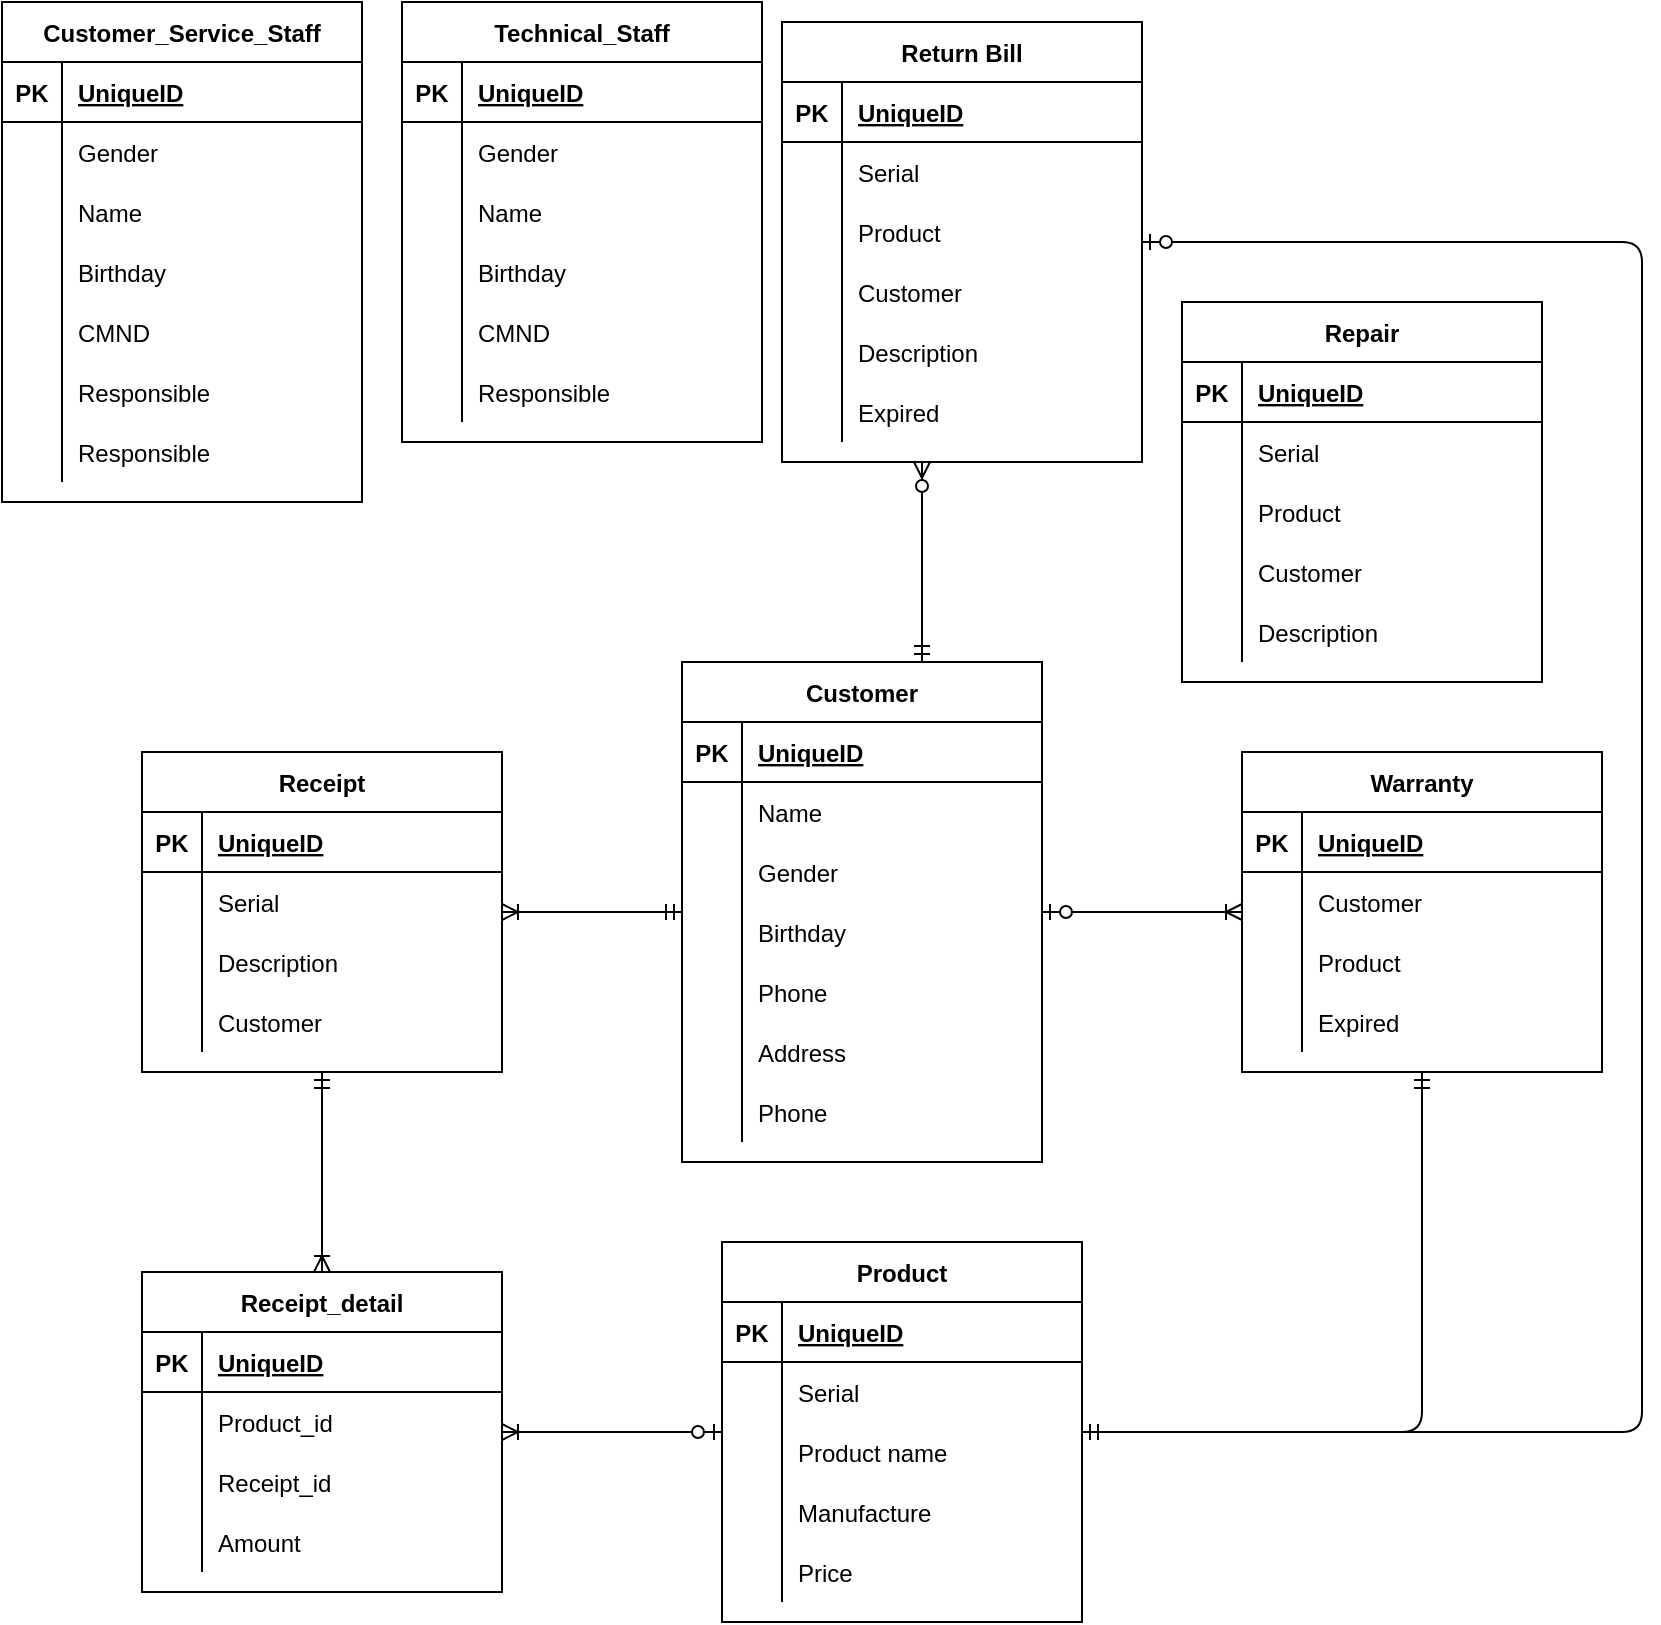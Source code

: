 <mxfile version="14.6.13" type="device"><diagram id="5e_tlHTb6gJ0Ft-nOh3q" name="Page-1"><mxGraphModel dx="1106" dy="822" grid="1" gridSize="10" guides="1" tooltips="1" connect="1" arrows="1" fold="1" page="1" pageScale="1" pageWidth="850" pageHeight="1100" math="0" shadow="0"><root><mxCell id="0"/><mxCell id="1" parent="0"/><mxCell id="rEspGja11M8n-e1TkG1P-1" value="Technical_Staff" style="shape=table;startSize=30;container=1;collapsible=1;childLayout=tableLayout;fixedRows=1;rowLines=0;fontStyle=1;align=center;resizeLast=1;" parent="1" vertex="1"><mxGeometry x="210" y="150" width="180" height="220" as="geometry"/></mxCell><mxCell id="rEspGja11M8n-e1TkG1P-2" value="" style="shape=partialRectangle;collapsible=0;dropTarget=0;pointerEvents=0;fillColor=none;top=0;left=0;bottom=1;right=0;points=[[0,0.5],[1,0.5]];portConstraint=eastwest;" parent="rEspGja11M8n-e1TkG1P-1" vertex="1"><mxGeometry y="30" width="180" height="30" as="geometry"/></mxCell><mxCell id="rEspGja11M8n-e1TkG1P-3" value="PK" style="shape=partialRectangle;connectable=0;fillColor=none;top=0;left=0;bottom=0;right=0;fontStyle=1;overflow=hidden;" parent="rEspGja11M8n-e1TkG1P-2" vertex="1"><mxGeometry width="30" height="30" as="geometry"/></mxCell><mxCell id="rEspGja11M8n-e1TkG1P-4" value="UniqueID" style="shape=partialRectangle;connectable=0;fillColor=none;top=0;left=0;bottom=0;right=0;align=left;spacingLeft=6;fontStyle=5;overflow=hidden;" parent="rEspGja11M8n-e1TkG1P-2" vertex="1"><mxGeometry x="30" width="150" height="30" as="geometry"/></mxCell><mxCell id="rEspGja11M8n-e1TkG1P-5" value="" style="shape=partialRectangle;collapsible=0;dropTarget=0;pointerEvents=0;fillColor=none;top=0;left=0;bottom=0;right=0;points=[[0,0.5],[1,0.5]];portConstraint=eastwest;" parent="rEspGja11M8n-e1TkG1P-1" vertex="1"><mxGeometry y="60" width="180" height="30" as="geometry"/></mxCell><mxCell id="rEspGja11M8n-e1TkG1P-6" value="" style="shape=partialRectangle;connectable=0;fillColor=none;top=0;left=0;bottom=0;right=0;editable=1;overflow=hidden;" parent="rEspGja11M8n-e1TkG1P-5" vertex="1"><mxGeometry width="30" height="30" as="geometry"/></mxCell><mxCell id="rEspGja11M8n-e1TkG1P-7" value="Gender" style="shape=partialRectangle;connectable=0;fillColor=none;top=0;left=0;bottom=0;right=0;align=left;spacingLeft=6;overflow=hidden;" parent="rEspGja11M8n-e1TkG1P-5" vertex="1"><mxGeometry x="30" width="150" height="30" as="geometry"/></mxCell><mxCell id="rEspGja11M8n-e1TkG1P-8" value="" style="shape=partialRectangle;collapsible=0;dropTarget=0;pointerEvents=0;fillColor=none;top=0;left=0;bottom=0;right=0;points=[[0,0.5],[1,0.5]];portConstraint=eastwest;" parent="rEspGja11M8n-e1TkG1P-1" vertex="1"><mxGeometry y="90" width="180" height="30" as="geometry"/></mxCell><mxCell id="rEspGja11M8n-e1TkG1P-9" value="" style="shape=partialRectangle;connectable=0;fillColor=none;top=0;left=0;bottom=0;right=0;editable=1;overflow=hidden;" parent="rEspGja11M8n-e1TkG1P-8" vertex="1"><mxGeometry width="30" height="30" as="geometry"/></mxCell><mxCell id="rEspGja11M8n-e1TkG1P-10" value="Name" style="shape=partialRectangle;connectable=0;fillColor=none;top=0;left=0;bottom=0;right=0;align=left;spacingLeft=6;overflow=hidden;" parent="rEspGja11M8n-e1TkG1P-8" vertex="1"><mxGeometry x="30" width="150" height="30" as="geometry"/></mxCell><mxCell id="rEspGja11M8n-e1TkG1P-11" value="" style="shape=partialRectangle;collapsible=0;dropTarget=0;pointerEvents=0;fillColor=none;top=0;left=0;bottom=0;right=0;points=[[0,0.5],[1,0.5]];portConstraint=eastwest;" parent="rEspGja11M8n-e1TkG1P-1" vertex="1"><mxGeometry y="120" width="180" height="30" as="geometry"/></mxCell><mxCell id="rEspGja11M8n-e1TkG1P-12" value="" style="shape=partialRectangle;connectable=0;fillColor=none;top=0;left=0;bottom=0;right=0;editable=1;overflow=hidden;" parent="rEspGja11M8n-e1TkG1P-11" vertex="1"><mxGeometry width="30" height="30" as="geometry"/></mxCell><mxCell id="rEspGja11M8n-e1TkG1P-13" value="Birthday" style="shape=partialRectangle;connectable=0;fillColor=none;top=0;left=0;bottom=0;right=0;align=left;spacingLeft=6;overflow=hidden;" parent="rEspGja11M8n-e1TkG1P-11" vertex="1"><mxGeometry x="30" width="150" height="30" as="geometry"/></mxCell><mxCell id="rEspGja11M8n-e1TkG1P-14" value="" style="shape=partialRectangle;collapsible=0;dropTarget=0;pointerEvents=0;fillColor=none;top=0;left=0;bottom=0;right=0;points=[[0,0.5],[1,0.5]];portConstraint=eastwest;" parent="rEspGja11M8n-e1TkG1P-1" vertex="1"><mxGeometry y="150" width="180" height="30" as="geometry"/></mxCell><mxCell id="rEspGja11M8n-e1TkG1P-15" value="" style="shape=partialRectangle;connectable=0;fillColor=none;top=0;left=0;bottom=0;right=0;editable=1;overflow=hidden;" parent="rEspGja11M8n-e1TkG1P-14" vertex="1"><mxGeometry width="30" height="30" as="geometry"/></mxCell><mxCell id="rEspGja11M8n-e1TkG1P-16" value="CMND" style="shape=partialRectangle;connectable=0;fillColor=none;top=0;left=0;bottom=0;right=0;align=left;spacingLeft=6;overflow=hidden;" parent="rEspGja11M8n-e1TkG1P-14" vertex="1"><mxGeometry x="30" width="150" height="30" as="geometry"/></mxCell><mxCell id="rEspGja11M8n-e1TkG1P-149" value="" style="shape=partialRectangle;collapsible=0;dropTarget=0;pointerEvents=0;fillColor=none;top=0;left=0;bottom=0;right=0;points=[[0,0.5],[1,0.5]];portConstraint=eastwest;" parent="rEspGja11M8n-e1TkG1P-1" vertex="1"><mxGeometry y="180" width="180" height="30" as="geometry"/></mxCell><mxCell id="rEspGja11M8n-e1TkG1P-150" value="" style="shape=partialRectangle;connectable=0;fillColor=none;top=0;left=0;bottom=0;right=0;editable=1;overflow=hidden;" parent="rEspGja11M8n-e1TkG1P-149" vertex="1"><mxGeometry width="30" height="30" as="geometry"/></mxCell><mxCell id="rEspGja11M8n-e1TkG1P-151" value="Responsible" style="shape=partialRectangle;connectable=0;fillColor=none;top=0;left=0;bottom=0;right=0;align=left;spacingLeft=6;overflow=hidden;" parent="rEspGja11M8n-e1TkG1P-149" vertex="1"><mxGeometry x="30" width="150" height="30" as="geometry"/></mxCell><mxCell id="rEspGja11M8n-e1TkG1P-17" value="Customer" style="shape=table;startSize=30;container=1;collapsible=1;childLayout=tableLayout;fixedRows=1;rowLines=0;fontStyle=1;align=center;resizeLast=1;" parent="1" vertex="1"><mxGeometry x="350" y="480" width="180" height="250" as="geometry"/></mxCell><mxCell id="rEspGja11M8n-e1TkG1P-18" value="" style="shape=partialRectangle;collapsible=0;dropTarget=0;pointerEvents=0;fillColor=none;top=0;left=0;bottom=1;right=0;points=[[0,0.5],[1,0.5]];portConstraint=eastwest;" parent="rEspGja11M8n-e1TkG1P-17" vertex="1"><mxGeometry y="30" width="180" height="30" as="geometry"/></mxCell><mxCell id="rEspGja11M8n-e1TkG1P-19" value="PK" style="shape=partialRectangle;connectable=0;fillColor=none;top=0;left=0;bottom=0;right=0;fontStyle=1;overflow=hidden;" parent="rEspGja11M8n-e1TkG1P-18" vertex="1"><mxGeometry width="30" height="30" as="geometry"/></mxCell><mxCell id="rEspGja11M8n-e1TkG1P-20" value="UniqueID" style="shape=partialRectangle;connectable=0;fillColor=none;top=0;left=0;bottom=0;right=0;align=left;spacingLeft=6;fontStyle=5;overflow=hidden;" parent="rEspGja11M8n-e1TkG1P-18" vertex="1"><mxGeometry x="30" width="150" height="30" as="geometry"/></mxCell><mxCell id="rEspGja11M8n-e1TkG1P-21" value="" style="shape=partialRectangle;collapsible=0;dropTarget=0;pointerEvents=0;fillColor=none;top=0;left=0;bottom=0;right=0;points=[[0,0.5],[1,0.5]];portConstraint=eastwest;" parent="rEspGja11M8n-e1TkG1P-17" vertex="1"><mxGeometry y="60" width="180" height="30" as="geometry"/></mxCell><mxCell id="rEspGja11M8n-e1TkG1P-22" value="" style="shape=partialRectangle;connectable=0;fillColor=none;top=0;left=0;bottom=0;right=0;editable=1;overflow=hidden;" parent="rEspGja11M8n-e1TkG1P-21" vertex="1"><mxGeometry width="30" height="30" as="geometry"/></mxCell><mxCell id="rEspGja11M8n-e1TkG1P-23" value="Name" style="shape=partialRectangle;connectable=0;fillColor=none;top=0;left=0;bottom=0;right=0;align=left;spacingLeft=6;overflow=hidden;" parent="rEspGja11M8n-e1TkG1P-21" vertex="1"><mxGeometry x="30" width="150" height="30" as="geometry"/></mxCell><mxCell id="rEspGja11M8n-e1TkG1P-24" value="" style="shape=partialRectangle;collapsible=0;dropTarget=0;pointerEvents=0;fillColor=none;top=0;left=0;bottom=0;right=0;points=[[0,0.5],[1,0.5]];portConstraint=eastwest;" parent="rEspGja11M8n-e1TkG1P-17" vertex="1"><mxGeometry y="90" width="180" height="30" as="geometry"/></mxCell><mxCell id="rEspGja11M8n-e1TkG1P-25" value="" style="shape=partialRectangle;connectable=0;fillColor=none;top=0;left=0;bottom=0;right=0;editable=1;overflow=hidden;" parent="rEspGja11M8n-e1TkG1P-24" vertex="1"><mxGeometry width="30" height="30" as="geometry"/></mxCell><mxCell id="rEspGja11M8n-e1TkG1P-26" value="Gender" style="shape=partialRectangle;connectable=0;fillColor=none;top=0;left=0;bottom=0;right=0;align=left;spacingLeft=6;overflow=hidden;" parent="rEspGja11M8n-e1TkG1P-24" vertex="1"><mxGeometry x="30" width="150" height="30" as="geometry"/></mxCell><mxCell id="rEspGja11M8n-e1TkG1P-27" value="" style="shape=partialRectangle;collapsible=0;dropTarget=0;pointerEvents=0;fillColor=none;top=0;left=0;bottom=0;right=0;points=[[0,0.5],[1,0.5]];portConstraint=eastwest;" parent="rEspGja11M8n-e1TkG1P-17" vertex="1"><mxGeometry y="120" width="180" height="30" as="geometry"/></mxCell><mxCell id="rEspGja11M8n-e1TkG1P-28" value="" style="shape=partialRectangle;connectable=0;fillColor=none;top=0;left=0;bottom=0;right=0;editable=1;overflow=hidden;" parent="rEspGja11M8n-e1TkG1P-27" vertex="1"><mxGeometry width="30" height="30" as="geometry"/></mxCell><mxCell id="rEspGja11M8n-e1TkG1P-29" value="Birthday" style="shape=partialRectangle;connectable=0;fillColor=none;top=0;left=0;bottom=0;right=0;align=left;spacingLeft=6;overflow=hidden;" parent="rEspGja11M8n-e1TkG1P-27" vertex="1"><mxGeometry x="30" width="150" height="30" as="geometry"/></mxCell><mxCell id="rEspGja11M8n-e1TkG1P-30" value="" style="shape=partialRectangle;collapsible=0;dropTarget=0;pointerEvents=0;fillColor=none;top=0;left=0;bottom=0;right=0;points=[[0,0.5],[1,0.5]];portConstraint=eastwest;" parent="rEspGja11M8n-e1TkG1P-17" vertex="1"><mxGeometry y="150" width="180" height="30" as="geometry"/></mxCell><mxCell id="rEspGja11M8n-e1TkG1P-31" value="" style="shape=partialRectangle;connectable=0;fillColor=none;top=0;left=0;bottom=0;right=0;editable=1;overflow=hidden;" parent="rEspGja11M8n-e1TkG1P-30" vertex="1"><mxGeometry width="30" height="30" as="geometry"/></mxCell><mxCell id="rEspGja11M8n-e1TkG1P-32" value="Phone" style="shape=partialRectangle;connectable=0;fillColor=none;top=0;left=0;bottom=0;right=0;align=left;spacingLeft=6;overflow=hidden;" parent="rEspGja11M8n-e1TkG1P-30" vertex="1"><mxGeometry x="30" width="150" height="30" as="geometry"/></mxCell><mxCell id="rEspGja11M8n-e1TkG1P-33" value="" style="shape=partialRectangle;collapsible=0;dropTarget=0;pointerEvents=0;fillColor=none;top=0;left=0;bottom=0;right=0;points=[[0,0.5],[1,0.5]];portConstraint=eastwest;" parent="rEspGja11M8n-e1TkG1P-17" vertex="1"><mxGeometry y="180" width="180" height="30" as="geometry"/></mxCell><mxCell id="rEspGja11M8n-e1TkG1P-34" value="" style="shape=partialRectangle;connectable=0;fillColor=none;top=0;left=0;bottom=0;right=0;editable=1;overflow=hidden;" parent="rEspGja11M8n-e1TkG1P-33" vertex="1"><mxGeometry width="30" height="30" as="geometry"/></mxCell><mxCell id="rEspGja11M8n-e1TkG1P-35" value="Address" style="shape=partialRectangle;connectable=0;fillColor=none;top=0;left=0;bottom=0;right=0;align=left;spacingLeft=6;overflow=hidden;" parent="rEspGja11M8n-e1TkG1P-33" vertex="1"><mxGeometry x="30" width="150" height="30" as="geometry"/></mxCell><mxCell id="rEspGja11M8n-e1TkG1P-36" value="" style="shape=partialRectangle;collapsible=0;dropTarget=0;pointerEvents=0;fillColor=none;top=0;left=0;bottom=0;right=0;points=[[0,0.5],[1,0.5]];portConstraint=eastwest;" parent="rEspGja11M8n-e1TkG1P-17" vertex="1"><mxGeometry y="210" width="180" height="30" as="geometry"/></mxCell><mxCell id="rEspGja11M8n-e1TkG1P-37" value="" style="shape=partialRectangle;connectable=0;fillColor=none;top=0;left=0;bottom=0;right=0;editable=1;overflow=hidden;" parent="rEspGja11M8n-e1TkG1P-36" vertex="1"><mxGeometry width="30" height="30" as="geometry"/></mxCell><mxCell id="rEspGja11M8n-e1TkG1P-38" value="Phone" style="shape=partialRectangle;connectable=0;fillColor=none;top=0;left=0;bottom=0;right=0;align=left;spacingLeft=6;overflow=hidden;" parent="rEspGja11M8n-e1TkG1P-36" vertex="1"><mxGeometry x="30" width="150" height="30" as="geometry"/></mxCell><mxCell id="rEspGja11M8n-e1TkG1P-39" value="Return Bill" style="shape=table;startSize=30;container=1;collapsible=1;childLayout=tableLayout;fixedRows=1;rowLines=0;fontStyle=1;align=center;resizeLast=1;" parent="1" vertex="1"><mxGeometry x="400" y="160" width="180" height="220" as="geometry"/></mxCell><mxCell id="rEspGja11M8n-e1TkG1P-40" value="" style="shape=partialRectangle;collapsible=0;dropTarget=0;pointerEvents=0;fillColor=none;top=0;left=0;bottom=1;right=0;points=[[0,0.5],[1,0.5]];portConstraint=eastwest;" parent="rEspGja11M8n-e1TkG1P-39" vertex="1"><mxGeometry y="30" width="180" height="30" as="geometry"/></mxCell><mxCell id="rEspGja11M8n-e1TkG1P-41" value="PK" style="shape=partialRectangle;connectable=0;fillColor=none;top=0;left=0;bottom=0;right=0;fontStyle=1;overflow=hidden;" parent="rEspGja11M8n-e1TkG1P-40" vertex="1"><mxGeometry width="30" height="30" as="geometry"/></mxCell><mxCell id="rEspGja11M8n-e1TkG1P-42" value="UniqueID" style="shape=partialRectangle;connectable=0;fillColor=none;top=0;left=0;bottom=0;right=0;align=left;spacingLeft=6;fontStyle=5;overflow=hidden;" parent="rEspGja11M8n-e1TkG1P-40" vertex="1"><mxGeometry x="30" width="150" height="30" as="geometry"/></mxCell><mxCell id="rEspGja11M8n-e1TkG1P-43" value="" style="shape=partialRectangle;collapsible=0;dropTarget=0;pointerEvents=0;fillColor=none;top=0;left=0;bottom=0;right=0;points=[[0,0.5],[1,0.5]];portConstraint=eastwest;" parent="rEspGja11M8n-e1TkG1P-39" vertex="1"><mxGeometry y="60" width="180" height="30" as="geometry"/></mxCell><mxCell id="rEspGja11M8n-e1TkG1P-44" value="" style="shape=partialRectangle;connectable=0;fillColor=none;top=0;left=0;bottom=0;right=0;editable=1;overflow=hidden;" parent="rEspGja11M8n-e1TkG1P-43" vertex="1"><mxGeometry width="30" height="30" as="geometry"/></mxCell><mxCell id="rEspGja11M8n-e1TkG1P-45" value="Serial" style="shape=partialRectangle;connectable=0;fillColor=none;top=0;left=0;bottom=0;right=0;align=left;spacingLeft=6;overflow=hidden;" parent="rEspGja11M8n-e1TkG1P-43" vertex="1"><mxGeometry x="30" width="150" height="30" as="geometry"/></mxCell><mxCell id="rEspGja11M8n-e1TkG1P-46" value="" style="shape=partialRectangle;collapsible=0;dropTarget=0;pointerEvents=0;fillColor=none;top=0;left=0;bottom=0;right=0;points=[[0,0.5],[1,0.5]];portConstraint=eastwest;" parent="rEspGja11M8n-e1TkG1P-39" vertex="1"><mxGeometry y="90" width="180" height="30" as="geometry"/></mxCell><mxCell id="rEspGja11M8n-e1TkG1P-47" value="" style="shape=partialRectangle;connectable=0;fillColor=none;top=0;left=0;bottom=0;right=0;editable=1;overflow=hidden;" parent="rEspGja11M8n-e1TkG1P-46" vertex="1"><mxGeometry width="30" height="30" as="geometry"/></mxCell><mxCell id="rEspGja11M8n-e1TkG1P-48" value="Product" style="shape=partialRectangle;connectable=0;fillColor=none;top=0;left=0;bottom=0;right=0;align=left;spacingLeft=6;overflow=hidden;" parent="rEspGja11M8n-e1TkG1P-46" vertex="1"><mxGeometry x="30" width="150" height="30" as="geometry"/></mxCell><mxCell id="rEspGja11M8n-e1TkG1P-49" value="" style="shape=partialRectangle;collapsible=0;dropTarget=0;pointerEvents=0;fillColor=none;top=0;left=0;bottom=0;right=0;points=[[0,0.5],[1,0.5]];portConstraint=eastwest;" parent="rEspGja11M8n-e1TkG1P-39" vertex="1"><mxGeometry y="120" width="180" height="30" as="geometry"/></mxCell><mxCell id="rEspGja11M8n-e1TkG1P-50" value="" style="shape=partialRectangle;connectable=0;fillColor=none;top=0;left=0;bottom=0;right=0;editable=1;overflow=hidden;" parent="rEspGja11M8n-e1TkG1P-49" vertex="1"><mxGeometry width="30" height="30" as="geometry"/></mxCell><mxCell id="rEspGja11M8n-e1TkG1P-51" value="Customer" style="shape=partialRectangle;connectable=0;fillColor=none;top=0;left=0;bottom=0;right=0;align=left;spacingLeft=6;overflow=hidden;" parent="rEspGja11M8n-e1TkG1P-49" vertex="1"><mxGeometry x="30" width="150" height="30" as="geometry"/></mxCell><mxCell id="rEspGja11M8n-e1TkG1P-177" value="" style="shape=partialRectangle;collapsible=0;dropTarget=0;pointerEvents=0;fillColor=none;top=0;left=0;bottom=0;right=0;points=[[0,0.5],[1,0.5]];portConstraint=eastwest;" parent="rEspGja11M8n-e1TkG1P-39" vertex="1"><mxGeometry y="150" width="180" height="30" as="geometry"/></mxCell><mxCell id="rEspGja11M8n-e1TkG1P-178" value="" style="shape=partialRectangle;connectable=0;fillColor=none;top=0;left=0;bottom=0;right=0;editable=1;overflow=hidden;" parent="rEspGja11M8n-e1TkG1P-177" vertex="1"><mxGeometry width="30" height="30" as="geometry"/></mxCell><mxCell id="rEspGja11M8n-e1TkG1P-179" value="Description" style="shape=partialRectangle;connectable=0;fillColor=none;top=0;left=0;bottom=0;right=0;align=left;spacingLeft=6;overflow=hidden;" parent="rEspGja11M8n-e1TkG1P-177" vertex="1"><mxGeometry x="30" width="150" height="30" as="geometry"/></mxCell><mxCell id="rEspGja11M8n-e1TkG1P-180" value="" style="shape=partialRectangle;collapsible=0;dropTarget=0;pointerEvents=0;fillColor=none;top=0;left=0;bottom=0;right=0;points=[[0,0.5],[1,0.5]];portConstraint=eastwest;" parent="rEspGja11M8n-e1TkG1P-39" vertex="1"><mxGeometry y="180" width="180" height="30" as="geometry"/></mxCell><mxCell id="rEspGja11M8n-e1TkG1P-181" value="" style="shape=partialRectangle;connectable=0;fillColor=none;top=0;left=0;bottom=0;right=0;editable=1;overflow=hidden;" parent="rEspGja11M8n-e1TkG1P-180" vertex="1"><mxGeometry width="30" height="30" as="geometry"/></mxCell><mxCell id="rEspGja11M8n-e1TkG1P-182" value="Expired" style="shape=partialRectangle;connectable=0;fillColor=none;top=0;left=0;bottom=0;right=0;align=left;spacingLeft=6;overflow=hidden;" parent="rEspGja11M8n-e1TkG1P-180" vertex="1"><mxGeometry x="30" width="150" height="30" as="geometry"/></mxCell><mxCell id="rEspGja11M8n-e1TkG1P-52" value="Receipt" style="shape=table;startSize=30;container=1;collapsible=1;childLayout=tableLayout;fixedRows=1;rowLines=0;fontStyle=1;align=center;resizeLast=1;" parent="1" vertex="1"><mxGeometry x="80" y="525" width="180" height="160" as="geometry"/></mxCell><mxCell id="rEspGja11M8n-e1TkG1P-53" value="" style="shape=partialRectangle;collapsible=0;dropTarget=0;pointerEvents=0;fillColor=none;top=0;left=0;bottom=1;right=0;points=[[0,0.5],[1,0.5]];portConstraint=eastwest;" parent="rEspGja11M8n-e1TkG1P-52" vertex="1"><mxGeometry y="30" width="180" height="30" as="geometry"/></mxCell><mxCell id="rEspGja11M8n-e1TkG1P-54" value="PK" style="shape=partialRectangle;connectable=0;fillColor=none;top=0;left=0;bottom=0;right=0;fontStyle=1;overflow=hidden;" parent="rEspGja11M8n-e1TkG1P-53" vertex="1"><mxGeometry width="30" height="30" as="geometry"/></mxCell><mxCell id="rEspGja11M8n-e1TkG1P-55" value="UniqueID" style="shape=partialRectangle;connectable=0;fillColor=none;top=0;left=0;bottom=0;right=0;align=left;spacingLeft=6;fontStyle=5;overflow=hidden;" parent="rEspGja11M8n-e1TkG1P-53" vertex="1"><mxGeometry x="30" width="150" height="30" as="geometry"/></mxCell><mxCell id="rEspGja11M8n-e1TkG1P-56" value="" style="shape=partialRectangle;collapsible=0;dropTarget=0;pointerEvents=0;fillColor=none;top=0;left=0;bottom=0;right=0;points=[[0,0.5],[1,0.5]];portConstraint=eastwest;" parent="rEspGja11M8n-e1TkG1P-52" vertex="1"><mxGeometry y="60" width="180" height="30" as="geometry"/></mxCell><mxCell id="rEspGja11M8n-e1TkG1P-57" value="" style="shape=partialRectangle;connectable=0;fillColor=none;top=0;left=0;bottom=0;right=0;editable=1;overflow=hidden;" parent="rEspGja11M8n-e1TkG1P-56" vertex="1"><mxGeometry width="30" height="30" as="geometry"/></mxCell><mxCell id="rEspGja11M8n-e1TkG1P-58" value="Serial" style="shape=partialRectangle;connectable=0;fillColor=none;top=0;left=0;bottom=0;right=0;align=left;spacingLeft=6;overflow=hidden;" parent="rEspGja11M8n-e1TkG1P-56" vertex="1"><mxGeometry x="30" width="150" height="30" as="geometry"/></mxCell><mxCell id="rEspGja11M8n-e1TkG1P-59" value="" style="shape=partialRectangle;collapsible=0;dropTarget=0;pointerEvents=0;fillColor=none;top=0;left=0;bottom=0;right=0;points=[[0,0.5],[1,0.5]];portConstraint=eastwest;" parent="rEspGja11M8n-e1TkG1P-52" vertex="1"><mxGeometry y="90" width="180" height="30" as="geometry"/></mxCell><mxCell id="rEspGja11M8n-e1TkG1P-60" value="" style="shape=partialRectangle;connectable=0;fillColor=none;top=0;left=0;bottom=0;right=0;editable=1;overflow=hidden;" parent="rEspGja11M8n-e1TkG1P-59" vertex="1"><mxGeometry width="30" height="30" as="geometry"/></mxCell><mxCell id="rEspGja11M8n-e1TkG1P-61" value="Description" style="shape=partialRectangle;connectable=0;fillColor=none;top=0;left=0;bottom=0;right=0;align=left;spacingLeft=6;overflow=hidden;" parent="rEspGja11M8n-e1TkG1P-59" vertex="1"><mxGeometry x="30" width="150" height="30" as="geometry"/></mxCell><mxCell id="rEspGja11M8n-e1TkG1P-62" value="" style="shape=partialRectangle;collapsible=0;dropTarget=0;pointerEvents=0;fillColor=none;top=0;left=0;bottom=0;right=0;points=[[0,0.5],[1,0.5]];portConstraint=eastwest;" parent="rEspGja11M8n-e1TkG1P-52" vertex="1"><mxGeometry y="120" width="180" height="30" as="geometry"/></mxCell><mxCell id="rEspGja11M8n-e1TkG1P-63" value="" style="shape=partialRectangle;connectable=0;fillColor=none;top=0;left=0;bottom=0;right=0;editable=1;overflow=hidden;" parent="rEspGja11M8n-e1TkG1P-62" vertex="1"><mxGeometry width="30" height="30" as="geometry"/></mxCell><mxCell id="rEspGja11M8n-e1TkG1P-64" value="Customer" style="shape=partialRectangle;connectable=0;fillColor=none;top=0;left=0;bottom=0;right=0;align=left;spacingLeft=6;overflow=hidden;" parent="rEspGja11M8n-e1TkG1P-62" vertex="1"><mxGeometry x="30" width="150" height="30" as="geometry"/></mxCell><mxCell id="rEspGja11M8n-e1TkG1P-65" value="Product" style="shape=table;startSize=30;container=1;collapsible=1;childLayout=tableLayout;fixedRows=1;rowLines=0;fontStyle=1;align=center;resizeLast=1;" parent="1" vertex="1"><mxGeometry x="370" y="770" width="180" height="190" as="geometry"/></mxCell><mxCell id="rEspGja11M8n-e1TkG1P-66" value="" style="shape=partialRectangle;collapsible=0;dropTarget=0;pointerEvents=0;fillColor=none;top=0;left=0;bottom=1;right=0;points=[[0,0.5],[1,0.5]];portConstraint=eastwest;" parent="rEspGja11M8n-e1TkG1P-65" vertex="1"><mxGeometry y="30" width="180" height="30" as="geometry"/></mxCell><mxCell id="rEspGja11M8n-e1TkG1P-67" value="PK" style="shape=partialRectangle;connectable=0;fillColor=none;top=0;left=0;bottom=0;right=0;fontStyle=1;overflow=hidden;" parent="rEspGja11M8n-e1TkG1P-66" vertex="1"><mxGeometry width="30" height="30" as="geometry"/></mxCell><mxCell id="rEspGja11M8n-e1TkG1P-68" value="UniqueID" style="shape=partialRectangle;connectable=0;fillColor=none;top=0;left=0;bottom=0;right=0;align=left;spacingLeft=6;fontStyle=5;overflow=hidden;" parent="rEspGja11M8n-e1TkG1P-66" vertex="1"><mxGeometry x="30" width="150" height="30" as="geometry"/></mxCell><mxCell id="rEspGja11M8n-e1TkG1P-69" value="" style="shape=partialRectangle;collapsible=0;dropTarget=0;pointerEvents=0;fillColor=none;top=0;left=0;bottom=0;right=0;points=[[0,0.5],[1,0.5]];portConstraint=eastwest;" parent="rEspGja11M8n-e1TkG1P-65" vertex="1"><mxGeometry y="60" width="180" height="30" as="geometry"/></mxCell><mxCell id="rEspGja11M8n-e1TkG1P-70" value="" style="shape=partialRectangle;connectable=0;fillColor=none;top=0;left=0;bottom=0;right=0;editable=1;overflow=hidden;" parent="rEspGja11M8n-e1TkG1P-69" vertex="1"><mxGeometry width="30" height="30" as="geometry"/></mxCell><mxCell id="rEspGja11M8n-e1TkG1P-71" value="Serial" style="shape=partialRectangle;connectable=0;fillColor=none;top=0;left=0;bottom=0;right=0;align=left;spacingLeft=6;overflow=hidden;" parent="rEspGja11M8n-e1TkG1P-69" vertex="1"><mxGeometry x="30" width="150" height="30" as="geometry"/></mxCell><mxCell id="rEspGja11M8n-e1TkG1P-72" value="" style="shape=partialRectangle;collapsible=0;dropTarget=0;pointerEvents=0;fillColor=none;top=0;left=0;bottom=0;right=0;points=[[0,0.5],[1,0.5]];portConstraint=eastwest;" parent="rEspGja11M8n-e1TkG1P-65" vertex="1"><mxGeometry y="90" width="180" height="30" as="geometry"/></mxCell><mxCell id="rEspGja11M8n-e1TkG1P-73" value="" style="shape=partialRectangle;connectable=0;fillColor=none;top=0;left=0;bottom=0;right=0;editable=1;overflow=hidden;" parent="rEspGja11M8n-e1TkG1P-72" vertex="1"><mxGeometry width="30" height="30" as="geometry"/></mxCell><mxCell id="rEspGja11M8n-e1TkG1P-74" value="Product name" style="shape=partialRectangle;connectable=0;fillColor=none;top=0;left=0;bottom=0;right=0;align=left;spacingLeft=6;overflow=hidden;" parent="rEspGja11M8n-e1TkG1P-72" vertex="1"><mxGeometry x="30" width="150" height="30" as="geometry"/></mxCell><mxCell id="rEspGja11M8n-e1TkG1P-75" value="" style="shape=partialRectangle;collapsible=0;dropTarget=0;pointerEvents=0;fillColor=none;top=0;left=0;bottom=0;right=0;points=[[0,0.5],[1,0.5]];portConstraint=eastwest;" parent="rEspGja11M8n-e1TkG1P-65" vertex="1"><mxGeometry y="120" width="180" height="30" as="geometry"/></mxCell><mxCell id="rEspGja11M8n-e1TkG1P-76" value="" style="shape=partialRectangle;connectable=0;fillColor=none;top=0;left=0;bottom=0;right=0;editable=1;overflow=hidden;" parent="rEspGja11M8n-e1TkG1P-75" vertex="1"><mxGeometry width="30" height="30" as="geometry"/></mxCell><mxCell id="rEspGja11M8n-e1TkG1P-77" value="Manufacture" style="shape=partialRectangle;connectable=0;fillColor=none;top=0;left=0;bottom=0;right=0;align=left;spacingLeft=6;overflow=hidden;" parent="rEspGja11M8n-e1TkG1P-75" vertex="1"><mxGeometry x="30" width="150" height="30" as="geometry"/></mxCell><mxCell id="rEspGja11M8n-e1TkG1P-95" value="" style="shape=partialRectangle;collapsible=0;dropTarget=0;pointerEvents=0;fillColor=none;top=0;left=0;bottom=0;right=0;points=[[0,0.5],[1,0.5]];portConstraint=eastwest;" parent="rEspGja11M8n-e1TkG1P-65" vertex="1"><mxGeometry y="150" width="180" height="30" as="geometry"/></mxCell><mxCell id="rEspGja11M8n-e1TkG1P-96" value="" style="shape=partialRectangle;connectable=0;fillColor=none;top=0;left=0;bottom=0;right=0;editable=1;overflow=hidden;" parent="rEspGja11M8n-e1TkG1P-95" vertex="1"><mxGeometry width="30" height="30" as="geometry"/></mxCell><mxCell id="rEspGja11M8n-e1TkG1P-97" value="Price" style="shape=partialRectangle;connectable=0;fillColor=none;top=0;left=0;bottom=0;right=0;align=left;spacingLeft=6;overflow=hidden;" parent="rEspGja11M8n-e1TkG1P-95" vertex="1"><mxGeometry x="30" width="150" height="30" as="geometry"/></mxCell><mxCell id="rEspGja11M8n-e1TkG1P-81" value="" style="edgeStyle=entityRelationEdgeStyle;fontSize=12;html=1;endArrow=ERoneToMany;startArrow=ERmandOne;" parent="1" source="rEspGja11M8n-e1TkG1P-17" target="rEspGja11M8n-e1TkG1P-52" edge="1"><mxGeometry width="100" height="100" relative="1" as="geometry"><mxPoint x="600" y="630" as="sourcePoint"/><mxPoint x="700" y="530" as="targetPoint"/></mxGeometry></mxCell><mxCell id="rEspGja11M8n-e1TkG1P-82" value="Receipt_detail" style="shape=table;startSize=30;container=1;collapsible=1;childLayout=tableLayout;fixedRows=1;rowLines=0;fontStyle=1;align=center;resizeLast=1;" parent="1" vertex="1"><mxGeometry x="80" y="785" width="180" height="160" as="geometry"/></mxCell><mxCell id="rEspGja11M8n-e1TkG1P-83" value="" style="shape=partialRectangle;collapsible=0;dropTarget=0;pointerEvents=0;fillColor=none;top=0;left=0;bottom=1;right=0;points=[[0,0.5],[1,0.5]];portConstraint=eastwest;" parent="rEspGja11M8n-e1TkG1P-82" vertex="1"><mxGeometry y="30" width="180" height="30" as="geometry"/></mxCell><mxCell id="rEspGja11M8n-e1TkG1P-84" value="PK" style="shape=partialRectangle;connectable=0;fillColor=none;top=0;left=0;bottom=0;right=0;fontStyle=1;overflow=hidden;" parent="rEspGja11M8n-e1TkG1P-83" vertex="1"><mxGeometry width="30" height="30" as="geometry"/></mxCell><mxCell id="rEspGja11M8n-e1TkG1P-85" value="UniqueID" style="shape=partialRectangle;connectable=0;fillColor=none;top=0;left=0;bottom=0;right=0;align=left;spacingLeft=6;fontStyle=5;overflow=hidden;" parent="rEspGja11M8n-e1TkG1P-83" vertex="1"><mxGeometry x="30" width="150" height="30" as="geometry"/></mxCell><mxCell id="rEspGja11M8n-e1TkG1P-86" value="" style="shape=partialRectangle;collapsible=0;dropTarget=0;pointerEvents=0;fillColor=none;top=0;left=0;bottom=0;right=0;points=[[0,0.5],[1,0.5]];portConstraint=eastwest;" parent="rEspGja11M8n-e1TkG1P-82" vertex="1"><mxGeometry y="60" width="180" height="30" as="geometry"/></mxCell><mxCell id="rEspGja11M8n-e1TkG1P-87" value="" style="shape=partialRectangle;connectable=0;fillColor=none;top=0;left=0;bottom=0;right=0;editable=1;overflow=hidden;" parent="rEspGja11M8n-e1TkG1P-86" vertex="1"><mxGeometry width="30" height="30" as="geometry"/></mxCell><mxCell id="rEspGja11M8n-e1TkG1P-88" value="Product_id" style="shape=partialRectangle;connectable=0;fillColor=none;top=0;left=0;bottom=0;right=0;align=left;spacingLeft=6;overflow=hidden;" parent="rEspGja11M8n-e1TkG1P-86" vertex="1"><mxGeometry x="30" width="150" height="30" as="geometry"/></mxCell><mxCell id="rEspGja11M8n-e1TkG1P-89" value="" style="shape=partialRectangle;collapsible=0;dropTarget=0;pointerEvents=0;fillColor=none;top=0;left=0;bottom=0;right=0;points=[[0,0.5],[1,0.5]];portConstraint=eastwest;" parent="rEspGja11M8n-e1TkG1P-82" vertex="1"><mxGeometry y="90" width="180" height="30" as="geometry"/></mxCell><mxCell id="rEspGja11M8n-e1TkG1P-90" value="" style="shape=partialRectangle;connectable=0;fillColor=none;top=0;left=0;bottom=0;right=0;editable=1;overflow=hidden;" parent="rEspGja11M8n-e1TkG1P-89" vertex="1"><mxGeometry width="30" height="30" as="geometry"/></mxCell><mxCell id="rEspGja11M8n-e1TkG1P-91" value="Receipt_id" style="shape=partialRectangle;connectable=0;fillColor=none;top=0;left=0;bottom=0;right=0;align=left;spacingLeft=6;overflow=hidden;" parent="rEspGja11M8n-e1TkG1P-89" vertex="1"><mxGeometry x="30" width="150" height="30" as="geometry"/></mxCell><mxCell id="rEspGja11M8n-e1TkG1P-92" value="" style="shape=partialRectangle;collapsible=0;dropTarget=0;pointerEvents=0;fillColor=none;top=0;left=0;bottom=0;right=0;points=[[0,0.5],[1,0.5]];portConstraint=eastwest;" parent="rEspGja11M8n-e1TkG1P-82" vertex="1"><mxGeometry y="120" width="180" height="30" as="geometry"/></mxCell><mxCell id="rEspGja11M8n-e1TkG1P-93" value="" style="shape=partialRectangle;connectable=0;fillColor=none;top=0;left=0;bottom=0;right=0;editable=1;overflow=hidden;" parent="rEspGja11M8n-e1TkG1P-92" vertex="1"><mxGeometry width="30" height="30" as="geometry"/></mxCell><mxCell id="rEspGja11M8n-e1TkG1P-94" value="Amount" style="shape=partialRectangle;connectable=0;fillColor=none;top=0;left=0;bottom=0;right=0;align=left;spacingLeft=6;overflow=hidden;" parent="rEspGja11M8n-e1TkG1P-92" vertex="1"><mxGeometry x="30" width="150" height="30" as="geometry"/></mxCell><mxCell id="rEspGja11M8n-e1TkG1P-99" value="" style="fontSize=12;html=1;endArrow=ERoneToMany;startArrow=ERmandOne;" parent="1" source="rEspGja11M8n-e1TkG1P-52" target="rEspGja11M8n-e1TkG1P-82" edge="1"><mxGeometry width="100" height="100" relative="1" as="geometry"><mxPoint x="610" y="740" as="sourcePoint"/><mxPoint x="710" y="640" as="targetPoint"/></mxGeometry></mxCell><mxCell id="rEspGja11M8n-e1TkG1P-100" value="" style="edgeStyle=entityRelationEdgeStyle;fontSize=12;html=1;endArrow=ERoneToMany;startArrow=ERzeroToOne;" parent="1" source="rEspGja11M8n-e1TkG1P-65" target="rEspGja11M8n-e1TkG1P-82" edge="1"><mxGeometry width="100" height="100" relative="1" as="geometry"><mxPoint x="610" y="640" as="sourcePoint"/><mxPoint x="710" y="540" as="targetPoint"/></mxGeometry></mxCell><mxCell id="rEspGja11M8n-e1TkG1P-101" value="" style="edgeStyle=orthogonalEdgeStyle;fontSize=12;html=1;endArrow=ERzeroToMany;startArrow=ERmandOne;" parent="1" source="rEspGja11M8n-e1TkG1P-17" target="rEspGja11M8n-e1TkG1P-39" edge="1"><mxGeometry width="100" height="100" relative="1" as="geometry"><mxPoint x="610" y="490" as="sourcePoint"/><mxPoint x="710" y="390" as="targetPoint"/><Array as="points"><mxPoint x="470" y="440"/><mxPoint x="470" y="440"/></Array></mxGeometry></mxCell><mxCell id="rEspGja11M8n-e1TkG1P-103" value="Warranty" style="shape=table;startSize=30;container=1;collapsible=1;childLayout=tableLayout;fixedRows=1;rowLines=0;fontStyle=1;align=center;resizeLast=1;" parent="1" vertex="1"><mxGeometry x="630" y="525" width="180" height="160" as="geometry"/></mxCell><mxCell id="rEspGja11M8n-e1TkG1P-104" value="" style="shape=partialRectangle;collapsible=0;dropTarget=0;pointerEvents=0;fillColor=none;top=0;left=0;bottom=1;right=0;points=[[0,0.5],[1,0.5]];portConstraint=eastwest;" parent="rEspGja11M8n-e1TkG1P-103" vertex="1"><mxGeometry y="30" width="180" height="30" as="geometry"/></mxCell><mxCell id="rEspGja11M8n-e1TkG1P-105" value="PK" style="shape=partialRectangle;connectable=0;fillColor=none;top=0;left=0;bottom=0;right=0;fontStyle=1;overflow=hidden;" parent="rEspGja11M8n-e1TkG1P-104" vertex="1"><mxGeometry width="30" height="30" as="geometry"/></mxCell><mxCell id="rEspGja11M8n-e1TkG1P-106" value="UniqueID" style="shape=partialRectangle;connectable=0;fillColor=none;top=0;left=0;bottom=0;right=0;align=left;spacingLeft=6;fontStyle=5;overflow=hidden;" parent="rEspGja11M8n-e1TkG1P-104" vertex="1"><mxGeometry x="30" width="150" height="30" as="geometry"/></mxCell><mxCell id="rEspGja11M8n-e1TkG1P-107" value="" style="shape=partialRectangle;collapsible=0;dropTarget=0;pointerEvents=0;fillColor=none;top=0;left=0;bottom=0;right=0;points=[[0,0.5],[1,0.5]];portConstraint=eastwest;" parent="rEspGja11M8n-e1TkG1P-103" vertex="1"><mxGeometry y="60" width="180" height="30" as="geometry"/></mxCell><mxCell id="rEspGja11M8n-e1TkG1P-108" value="" style="shape=partialRectangle;connectable=0;fillColor=none;top=0;left=0;bottom=0;right=0;editable=1;overflow=hidden;" parent="rEspGja11M8n-e1TkG1P-107" vertex="1"><mxGeometry width="30" height="30" as="geometry"/></mxCell><mxCell id="rEspGja11M8n-e1TkG1P-109" value="Customer" style="shape=partialRectangle;connectable=0;fillColor=none;top=0;left=0;bottom=0;right=0;align=left;spacingLeft=6;overflow=hidden;" parent="rEspGja11M8n-e1TkG1P-107" vertex="1"><mxGeometry x="30" width="150" height="30" as="geometry"/></mxCell><mxCell id="rEspGja11M8n-e1TkG1P-110" value="" style="shape=partialRectangle;collapsible=0;dropTarget=0;pointerEvents=0;fillColor=none;top=0;left=0;bottom=0;right=0;points=[[0,0.5],[1,0.5]];portConstraint=eastwest;" parent="rEspGja11M8n-e1TkG1P-103" vertex="1"><mxGeometry y="90" width="180" height="30" as="geometry"/></mxCell><mxCell id="rEspGja11M8n-e1TkG1P-111" value="" style="shape=partialRectangle;connectable=0;fillColor=none;top=0;left=0;bottom=0;right=0;editable=1;overflow=hidden;" parent="rEspGja11M8n-e1TkG1P-110" vertex="1"><mxGeometry width="30" height="30" as="geometry"/></mxCell><mxCell id="rEspGja11M8n-e1TkG1P-112" value="Product" style="shape=partialRectangle;connectable=0;fillColor=none;top=0;left=0;bottom=0;right=0;align=left;spacingLeft=6;overflow=hidden;" parent="rEspGja11M8n-e1TkG1P-110" vertex="1"><mxGeometry x="30" width="150" height="30" as="geometry"/></mxCell><mxCell id="rEspGja11M8n-e1TkG1P-113" value="" style="shape=partialRectangle;collapsible=0;dropTarget=0;pointerEvents=0;fillColor=none;top=0;left=0;bottom=0;right=0;points=[[0,0.5],[1,0.5]];portConstraint=eastwest;" parent="rEspGja11M8n-e1TkG1P-103" vertex="1"><mxGeometry y="120" width="180" height="30" as="geometry"/></mxCell><mxCell id="rEspGja11M8n-e1TkG1P-114" value="" style="shape=partialRectangle;connectable=0;fillColor=none;top=0;left=0;bottom=0;right=0;editable=1;overflow=hidden;" parent="rEspGja11M8n-e1TkG1P-113" vertex="1"><mxGeometry width="30" height="30" as="geometry"/></mxCell><mxCell id="rEspGja11M8n-e1TkG1P-115" value="Expired" style="shape=partialRectangle;connectable=0;fillColor=none;top=0;left=0;bottom=0;right=0;align=left;spacingLeft=6;overflow=hidden;" parent="rEspGja11M8n-e1TkG1P-113" vertex="1"><mxGeometry x="30" width="150" height="30" as="geometry"/></mxCell><mxCell id="rEspGja11M8n-e1TkG1P-116" value="" style="edgeStyle=orthogonalEdgeStyle;fontSize=12;html=1;endArrow=ERmandOne;startArrow=ERmandOne;" parent="1" source="rEspGja11M8n-e1TkG1P-65" target="rEspGja11M8n-e1TkG1P-103" edge="1"><mxGeometry width="100" height="100" relative="1" as="geometry"><mxPoint x="610" y="610" as="sourcePoint"/><mxPoint x="710" y="510" as="targetPoint"/></mxGeometry></mxCell><mxCell id="rEspGja11M8n-e1TkG1P-117" value="" style="edgeStyle=entityRelationEdgeStyle;fontSize=12;html=1;endArrow=ERoneToMany;startArrow=ERzeroToOne;" parent="1" source="rEspGja11M8n-e1TkG1P-17" target="rEspGja11M8n-e1TkG1P-103" edge="1"><mxGeometry width="100" height="100" relative="1" as="geometry"><mxPoint x="610" y="610" as="sourcePoint"/><mxPoint x="710" y="510" as="targetPoint"/></mxGeometry></mxCell><mxCell id="rEspGja11M8n-e1TkG1P-118" value="" style="fontSize=12;html=1;endArrow=ERzeroToOne;endFill=1;edgeStyle=elbowEdgeStyle;" parent="1" source="rEspGja11M8n-e1TkG1P-65" target="rEspGja11M8n-e1TkG1P-39" edge="1"><mxGeometry width="100" height="100" relative="1" as="geometry"><mxPoint x="610" y="630" as="sourcePoint"/><mxPoint x="710" y="530" as="targetPoint"/><Array as="points"><mxPoint x="830" y="545"/></Array></mxGeometry></mxCell><mxCell id="rEspGja11M8n-e1TkG1P-136" value="Repair" style="shape=table;startSize=30;container=1;collapsible=1;childLayout=tableLayout;fixedRows=1;rowLines=0;fontStyle=1;align=center;resizeLast=1;" parent="1" vertex="1"><mxGeometry x="600" y="300" width="180" height="190" as="geometry"/></mxCell><mxCell id="rEspGja11M8n-e1TkG1P-137" value="" style="shape=partialRectangle;collapsible=0;dropTarget=0;pointerEvents=0;fillColor=none;top=0;left=0;bottom=1;right=0;points=[[0,0.5],[1,0.5]];portConstraint=eastwest;" parent="rEspGja11M8n-e1TkG1P-136" vertex="1"><mxGeometry y="30" width="180" height="30" as="geometry"/></mxCell><mxCell id="rEspGja11M8n-e1TkG1P-138" value="PK" style="shape=partialRectangle;connectable=0;fillColor=none;top=0;left=0;bottom=0;right=0;fontStyle=1;overflow=hidden;" parent="rEspGja11M8n-e1TkG1P-137" vertex="1"><mxGeometry width="30" height="30" as="geometry"/></mxCell><mxCell id="rEspGja11M8n-e1TkG1P-139" value="UniqueID" style="shape=partialRectangle;connectable=0;fillColor=none;top=0;left=0;bottom=0;right=0;align=left;spacingLeft=6;fontStyle=5;overflow=hidden;" parent="rEspGja11M8n-e1TkG1P-137" vertex="1"><mxGeometry x="30" width="150" height="30" as="geometry"/></mxCell><mxCell id="rEspGja11M8n-e1TkG1P-140" value="" style="shape=partialRectangle;collapsible=0;dropTarget=0;pointerEvents=0;fillColor=none;top=0;left=0;bottom=0;right=0;points=[[0,0.5],[1,0.5]];portConstraint=eastwest;" parent="rEspGja11M8n-e1TkG1P-136" vertex="1"><mxGeometry y="60" width="180" height="30" as="geometry"/></mxCell><mxCell id="rEspGja11M8n-e1TkG1P-141" value="" style="shape=partialRectangle;connectable=0;fillColor=none;top=0;left=0;bottom=0;right=0;editable=1;overflow=hidden;" parent="rEspGja11M8n-e1TkG1P-140" vertex="1"><mxGeometry width="30" height="30" as="geometry"/></mxCell><mxCell id="rEspGja11M8n-e1TkG1P-142" value="Serial" style="shape=partialRectangle;connectable=0;fillColor=none;top=0;left=0;bottom=0;right=0;align=left;spacingLeft=6;overflow=hidden;" parent="rEspGja11M8n-e1TkG1P-140" vertex="1"><mxGeometry x="30" width="150" height="30" as="geometry"/></mxCell><mxCell id="rEspGja11M8n-e1TkG1P-143" value="" style="shape=partialRectangle;collapsible=0;dropTarget=0;pointerEvents=0;fillColor=none;top=0;left=0;bottom=0;right=0;points=[[0,0.5],[1,0.5]];portConstraint=eastwest;" parent="rEspGja11M8n-e1TkG1P-136" vertex="1"><mxGeometry y="90" width="180" height="30" as="geometry"/></mxCell><mxCell id="rEspGja11M8n-e1TkG1P-144" value="" style="shape=partialRectangle;connectable=0;fillColor=none;top=0;left=0;bottom=0;right=0;editable=1;overflow=hidden;" parent="rEspGja11M8n-e1TkG1P-143" vertex="1"><mxGeometry width="30" height="30" as="geometry"/></mxCell><mxCell id="rEspGja11M8n-e1TkG1P-145" value="Product" style="shape=partialRectangle;connectable=0;fillColor=none;top=0;left=0;bottom=0;right=0;align=left;spacingLeft=6;overflow=hidden;" parent="rEspGja11M8n-e1TkG1P-143" vertex="1"><mxGeometry x="30" width="150" height="30" as="geometry"/></mxCell><mxCell id="rEspGja11M8n-e1TkG1P-146" value="" style="shape=partialRectangle;collapsible=0;dropTarget=0;pointerEvents=0;fillColor=none;top=0;left=0;bottom=0;right=0;points=[[0,0.5],[1,0.5]];portConstraint=eastwest;" parent="rEspGja11M8n-e1TkG1P-136" vertex="1"><mxGeometry y="120" width="180" height="30" as="geometry"/></mxCell><mxCell id="rEspGja11M8n-e1TkG1P-147" value="" style="shape=partialRectangle;connectable=0;fillColor=none;top=0;left=0;bottom=0;right=0;editable=1;overflow=hidden;" parent="rEspGja11M8n-e1TkG1P-146" vertex="1"><mxGeometry width="30" height="30" as="geometry"/></mxCell><mxCell id="rEspGja11M8n-e1TkG1P-148" value="Customer" style="shape=partialRectangle;connectable=0;fillColor=none;top=0;left=0;bottom=0;right=0;align=left;spacingLeft=6;overflow=hidden;" parent="rEspGja11M8n-e1TkG1P-146" vertex="1"><mxGeometry x="30" width="150" height="30" as="geometry"/></mxCell><mxCell id="rEspGja11M8n-e1TkG1P-174" value="" style="shape=partialRectangle;collapsible=0;dropTarget=0;pointerEvents=0;fillColor=none;top=0;left=0;bottom=0;right=0;points=[[0,0.5],[1,0.5]];portConstraint=eastwest;" parent="rEspGja11M8n-e1TkG1P-136" vertex="1"><mxGeometry y="150" width="180" height="30" as="geometry"/></mxCell><mxCell id="rEspGja11M8n-e1TkG1P-175" value="" style="shape=partialRectangle;connectable=0;fillColor=none;top=0;left=0;bottom=0;right=0;editable=1;overflow=hidden;" parent="rEspGja11M8n-e1TkG1P-174" vertex="1"><mxGeometry width="30" height="30" as="geometry"/></mxCell><mxCell id="rEspGja11M8n-e1TkG1P-176" value="Description" style="shape=partialRectangle;connectable=0;fillColor=none;top=0;left=0;bottom=0;right=0;align=left;spacingLeft=6;overflow=hidden;" parent="rEspGja11M8n-e1TkG1P-174" vertex="1"><mxGeometry x="30" width="150" height="30" as="geometry"/></mxCell><mxCell id="rEspGja11M8n-e1TkG1P-152" value="Customer_Service_Staff" style="shape=table;startSize=30;container=1;collapsible=1;childLayout=tableLayout;fixedRows=1;rowLines=0;fontStyle=1;align=center;resizeLast=1;" parent="1" vertex="1"><mxGeometry x="10" y="150" width="180" height="250" as="geometry"/></mxCell><mxCell id="rEspGja11M8n-e1TkG1P-153" value="" style="shape=partialRectangle;collapsible=0;dropTarget=0;pointerEvents=0;fillColor=none;top=0;left=0;bottom=1;right=0;points=[[0,0.5],[1,0.5]];portConstraint=eastwest;" parent="rEspGja11M8n-e1TkG1P-152" vertex="1"><mxGeometry y="30" width="180" height="30" as="geometry"/></mxCell><mxCell id="rEspGja11M8n-e1TkG1P-154" value="PK" style="shape=partialRectangle;connectable=0;fillColor=none;top=0;left=0;bottom=0;right=0;fontStyle=1;overflow=hidden;" parent="rEspGja11M8n-e1TkG1P-153" vertex="1"><mxGeometry width="30" height="30" as="geometry"/></mxCell><mxCell id="rEspGja11M8n-e1TkG1P-155" value="UniqueID" style="shape=partialRectangle;connectable=0;fillColor=none;top=0;left=0;bottom=0;right=0;align=left;spacingLeft=6;fontStyle=5;overflow=hidden;" parent="rEspGja11M8n-e1TkG1P-153" vertex="1"><mxGeometry x="30" width="150" height="30" as="geometry"/></mxCell><mxCell id="rEspGja11M8n-e1TkG1P-156" value="" style="shape=partialRectangle;collapsible=0;dropTarget=0;pointerEvents=0;fillColor=none;top=0;left=0;bottom=0;right=0;points=[[0,0.5],[1,0.5]];portConstraint=eastwest;" parent="rEspGja11M8n-e1TkG1P-152" vertex="1"><mxGeometry y="60" width="180" height="30" as="geometry"/></mxCell><mxCell id="rEspGja11M8n-e1TkG1P-157" value="" style="shape=partialRectangle;connectable=0;fillColor=none;top=0;left=0;bottom=0;right=0;editable=1;overflow=hidden;" parent="rEspGja11M8n-e1TkG1P-156" vertex="1"><mxGeometry width="30" height="30" as="geometry"/></mxCell><mxCell id="rEspGja11M8n-e1TkG1P-158" value="Gender" style="shape=partialRectangle;connectable=0;fillColor=none;top=0;left=0;bottom=0;right=0;align=left;spacingLeft=6;overflow=hidden;" parent="rEspGja11M8n-e1TkG1P-156" vertex="1"><mxGeometry x="30" width="150" height="30" as="geometry"/></mxCell><mxCell id="rEspGja11M8n-e1TkG1P-159" value="" style="shape=partialRectangle;collapsible=0;dropTarget=0;pointerEvents=0;fillColor=none;top=0;left=0;bottom=0;right=0;points=[[0,0.5],[1,0.5]];portConstraint=eastwest;" parent="rEspGja11M8n-e1TkG1P-152" vertex="1"><mxGeometry y="90" width="180" height="30" as="geometry"/></mxCell><mxCell id="rEspGja11M8n-e1TkG1P-160" value="" style="shape=partialRectangle;connectable=0;fillColor=none;top=0;left=0;bottom=0;right=0;editable=1;overflow=hidden;" parent="rEspGja11M8n-e1TkG1P-159" vertex="1"><mxGeometry width="30" height="30" as="geometry"/></mxCell><mxCell id="rEspGja11M8n-e1TkG1P-161" value="Name" style="shape=partialRectangle;connectable=0;fillColor=none;top=0;left=0;bottom=0;right=0;align=left;spacingLeft=6;overflow=hidden;" parent="rEspGja11M8n-e1TkG1P-159" vertex="1"><mxGeometry x="30" width="150" height="30" as="geometry"/></mxCell><mxCell id="rEspGja11M8n-e1TkG1P-162" value="" style="shape=partialRectangle;collapsible=0;dropTarget=0;pointerEvents=0;fillColor=none;top=0;left=0;bottom=0;right=0;points=[[0,0.5],[1,0.5]];portConstraint=eastwest;" parent="rEspGja11M8n-e1TkG1P-152" vertex="1"><mxGeometry y="120" width="180" height="30" as="geometry"/></mxCell><mxCell id="rEspGja11M8n-e1TkG1P-163" value="" style="shape=partialRectangle;connectable=0;fillColor=none;top=0;left=0;bottom=0;right=0;editable=1;overflow=hidden;" parent="rEspGja11M8n-e1TkG1P-162" vertex="1"><mxGeometry width="30" height="30" as="geometry"/></mxCell><mxCell id="rEspGja11M8n-e1TkG1P-164" value="Birthday" style="shape=partialRectangle;connectable=0;fillColor=none;top=0;left=0;bottom=0;right=0;align=left;spacingLeft=6;overflow=hidden;" parent="rEspGja11M8n-e1TkG1P-162" vertex="1"><mxGeometry x="30" width="150" height="30" as="geometry"/></mxCell><mxCell id="rEspGja11M8n-e1TkG1P-165" value="" style="shape=partialRectangle;collapsible=0;dropTarget=0;pointerEvents=0;fillColor=none;top=0;left=0;bottom=0;right=0;points=[[0,0.5],[1,0.5]];portConstraint=eastwest;" parent="rEspGja11M8n-e1TkG1P-152" vertex="1"><mxGeometry y="150" width="180" height="30" as="geometry"/></mxCell><mxCell id="rEspGja11M8n-e1TkG1P-166" value="" style="shape=partialRectangle;connectable=0;fillColor=none;top=0;left=0;bottom=0;right=0;editable=1;overflow=hidden;" parent="rEspGja11M8n-e1TkG1P-165" vertex="1"><mxGeometry width="30" height="30" as="geometry"/></mxCell><mxCell id="rEspGja11M8n-e1TkG1P-167" value="CMND" style="shape=partialRectangle;connectable=0;fillColor=none;top=0;left=0;bottom=0;right=0;align=left;spacingLeft=6;overflow=hidden;" parent="rEspGja11M8n-e1TkG1P-165" vertex="1"><mxGeometry x="30" width="150" height="30" as="geometry"/></mxCell><mxCell id="rEspGja11M8n-e1TkG1P-168" value="" style="shape=partialRectangle;collapsible=0;dropTarget=0;pointerEvents=0;fillColor=none;top=0;left=0;bottom=0;right=0;points=[[0,0.5],[1,0.5]];portConstraint=eastwest;" parent="rEspGja11M8n-e1TkG1P-152" vertex="1"><mxGeometry y="180" width="180" height="30" as="geometry"/></mxCell><mxCell id="rEspGja11M8n-e1TkG1P-169" value="" style="shape=partialRectangle;connectable=0;fillColor=none;top=0;left=0;bottom=0;right=0;editable=1;overflow=hidden;" parent="rEspGja11M8n-e1TkG1P-168" vertex="1"><mxGeometry width="30" height="30" as="geometry"/></mxCell><mxCell id="rEspGja11M8n-e1TkG1P-170" value="Responsible" style="shape=partialRectangle;connectable=0;fillColor=none;top=0;left=0;bottom=0;right=0;align=left;spacingLeft=6;overflow=hidden;" parent="rEspGja11M8n-e1TkG1P-168" vertex="1"><mxGeometry x="30" width="150" height="30" as="geometry"/></mxCell><mxCell id="rEspGja11M8n-e1TkG1P-171" value="" style="shape=partialRectangle;collapsible=0;dropTarget=0;pointerEvents=0;fillColor=none;top=0;left=0;bottom=0;right=0;points=[[0,0.5],[1,0.5]];portConstraint=eastwest;" parent="rEspGja11M8n-e1TkG1P-152" vertex="1"><mxGeometry y="210" width="180" height="30" as="geometry"/></mxCell><mxCell id="rEspGja11M8n-e1TkG1P-172" value="" style="shape=partialRectangle;connectable=0;fillColor=none;top=0;left=0;bottom=0;right=0;editable=1;overflow=hidden;" parent="rEspGja11M8n-e1TkG1P-171" vertex="1"><mxGeometry width="30" height="30" as="geometry"/></mxCell><mxCell id="rEspGja11M8n-e1TkG1P-173" value="Responsible" style="shape=partialRectangle;connectable=0;fillColor=none;top=0;left=0;bottom=0;right=0;align=left;spacingLeft=6;overflow=hidden;" parent="rEspGja11M8n-e1TkG1P-171" vertex="1"><mxGeometry x="30" width="150" height="30" as="geometry"/></mxCell></root></mxGraphModel></diagram></mxfile>